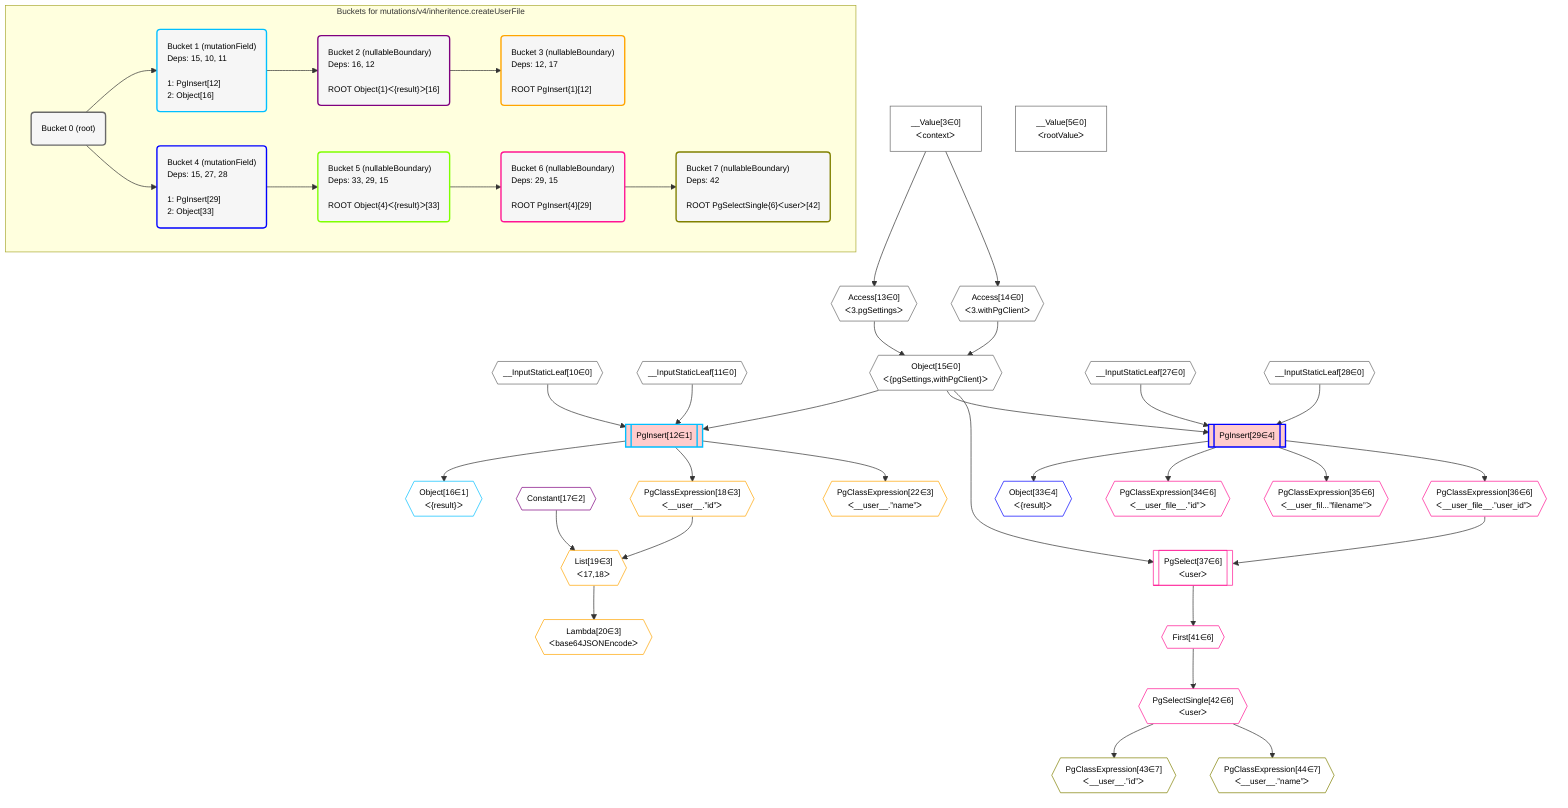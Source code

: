 %%{init: {'themeVariables': { 'fontSize': '12px'}}}%%
graph TD
    classDef path fill:#eee,stroke:#000,color:#000
    classDef plan fill:#fff,stroke-width:1px,color:#000
    classDef itemplan fill:#fff,stroke-width:2px,color:#000
    classDef unbatchedplan fill:#dff,stroke-width:1px,color:#000
    classDef sideeffectplan fill:#fcc,stroke-width:2px,color:#000
    classDef bucket fill:#f6f6f6,color:#000,stroke-width:2px,text-align:left


    %% define steps
    __Value3["__Value[3∈0]<br />ᐸcontextᐳ"]:::plan
    __Value5["__Value[5∈0]<br />ᐸrootValueᐳ"]:::plan
    __InputStaticLeaf10{{"__InputStaticLeaf[10∈0]"}}:::plan
    __InputStaticLeaf11{{"__InputStaticLeaf[11∈0]"}}:::plan
    Access13{{"Access[13∈0]<br />ᐸ3.pgSettingsᐳ"}}:::plan
    Access14{{"Access[14∈0]<br />ᐸ3.withPgClientᐳ"}}:::plan
    Object15{{"Object[15∈0]<br />ᐸ{pgSettings,withPgClient}ᐳ"}}:::plan
    PgInsert12[["PgInsert[12∈1]"]]:::sideeffectplan
    Object16{{"Object[16∈1]<br />ᐸ{result}ᐳ"}}:::plan
    Constant17{{"Constant[17∈2]"}}:::plan
    PgClassExpression18{{"PgClassExpression[18∈3]<br />ᐸ__user__.”id”ᐳ"}}:::plan
    List19{{"List[19∈3]<br />ᐸ17,18ᐳ"}}:::plan
    Lambda20{{"Lambda[20∈3]<br />ᐸbase64JSONEncodeᐳ"}}:::plan
    PgClassExpression22{{"PgClassExpression[22∈3]<br />ᐸ__user__.”name”ᐳ"}}:::plan
    __InputStaticLeaf27{{"__InputStaticLeaf[27∈0]"}}:::plan
    __InputStaticLeaf28{{"__InputStaticLeaf[28∈0]"}}:::plan
    PgInsert29[["PgInsert[29∈4]"]]:::sideeffectplan
    Object33{{"Object[33∈4]<br />ᐸ{result}ᐳ"}}:::plan
    PgClassExpression34{{"PgClassExpression[34∈6]<br />ᐸ__user_file__.”id”ᐳ"}}:::plan
    PgClassExpression35{{"PgClassExpression[35∈6]<br />ᐸ__user_fil...”filename”ᐳ"}}:::plan
    PgClassExpression36{{"PgClassExpression[36∈6]<br />ᐸ__user_file__.”user_id”ᐳ"}}:::plan
    PgSelect37[["PgSelect[37∈6]<br />ᐸuserᐳ"]]:::plan
    First41{{"First[41∈6]"}}:::plan
    PgSelectSingle42{{"PgSelectSingle[42∈6]<br />ᐸuserᐳ"}}:::plan
    PgClassExpression43{{"PgClassExpression[43∈7]<br />ᐸ__user__.”id”ᐳ"}}:::plan
    PgClassExpression44{{"PgClassExpression[44∈7]<br />ᐸ__user__.”name”ᐳ"}}:::plan

    %% plan dependencies
    __Value3 --> Access13
    __Value3 --> Access14
    Access13 & Access14 --> Object15
    Object15 & __InputStaticLeaf10 & __InputStaticLeaf11 --> PgInsert12
    PgInsert12 --> Object16
    PgInsert12 --> PgClassExpression18
    Constant17 & PgClassExpression18 --> List19
    List19 --> Lambda20
    PgInsert12 --> PgClassExpression22
    Object15 & __InputStaticLeaf27 & __InputStaticLeaf28 --> PgInsert29
    PgInsert29 --> Object33
    PgInsert29 --> PgClassExpression34
    PgInsert29 --> PgClassExpression35
    PgInsert29 --> PgClassExpression36
    Object15 & PgClassExpression36 --> PgSelect37
    PgSelect37 --> First41
    First41 --> PgSelectSingle42
    PgSelectSingle42 --> PgClassExpression43
    PgSelectSingle42 --> PgClassExpression44

    subgraph "Buckets for mutations/v4/inheritence.createUserFile"
    Bucket0("Bucket 0 (root)"):::bucket
    classDef bucket0 stroke:#696969
    class Bucket0,__Value3,__Value5,__InputStaticLeaf10,__InputStaticLeaf11,Access13,Access14,Object15,__InputStaticLeaf27,__InputStaticLeaf28 bucket0
    Bucket1("Bucket 1 (mutationField)<br />Deps: 15, 10, 11<br /><br />1: PgInsert[12]<br />2: Object[16]"):::bucket
    classDef bucket1 stroke:#00bfff
    class Bucket1,PgInsert12,Object16 bucket1
    Bucket2("Bucket 2 (nullableBoundary)<br />Deps: 16, 12<br /><br />ROOT Object{1}ᐸ{result}ᐳ[16]"):::bucket
    classDef bucket2 stroke:#7f007f
    class Bucket2,Constant17 bucket2
    Bucket3("Bucket 3 (nullableBoundary)<br />Deps: 12, 17<br /><br />ROOT PgInsert{1}[12]"):::bucket
    classDef bucket3 stroke:#ffa500
    class Bucket3,PgClassExpression18,List19,Lambda20,PgClassExpression22 bucket3
    Bucket4("Bucket 4 (mutationField)<br />Deps: 15, 27, 28<br /><br />1: PgInsert[29]<br />2: Object[33]"):::bucket
    classDef bucket4 stroke:#0000ff
    class Bucket4,PgInsert29,Object33 bucket4
    Bucket5("Bucket 5 (nullableBoundary)<br />Deps: 33, 29, 15<br /><br />ROOT Object{4}ᐸ{result}ᐳ[33]"):::bucket
    classDef bucket5 stroke:#7fff00
    class Bucket5 bucket5
    Bucket6("Bucket 6 (nullableBoundary)<br />Deps: 29, 15<br /><br />ROOT PgInsert{4}[29]"):::bucket
    classDef bucket6 stroke:#ff1493
    class Bucket6,PgClassExpression34,PgClassExpression35,PgClassExpression36,PgSelect37,First41,PgSelectSingle42 bucket6
    Bucket7("Bucket 7 (nullableBoundary)<br />Deps: 42<br /><br />ROOT PgSelectSingle{6}ᐸuserᐳ[42]"):::bucket
    classDef bucket7 stroke:#808000
    class Bucket7,PgClassExpression43,PgClassExpression44 bucket7
    Bucket0 --> Bucket1 & Bucket4
    Bucket1 --> Bucket2
    Bucket2 --> Bucket3
    Bucket4 --> Bucket5
    Bucket5 --> Bucket6
    Bucket6 --> Bucket7
    end